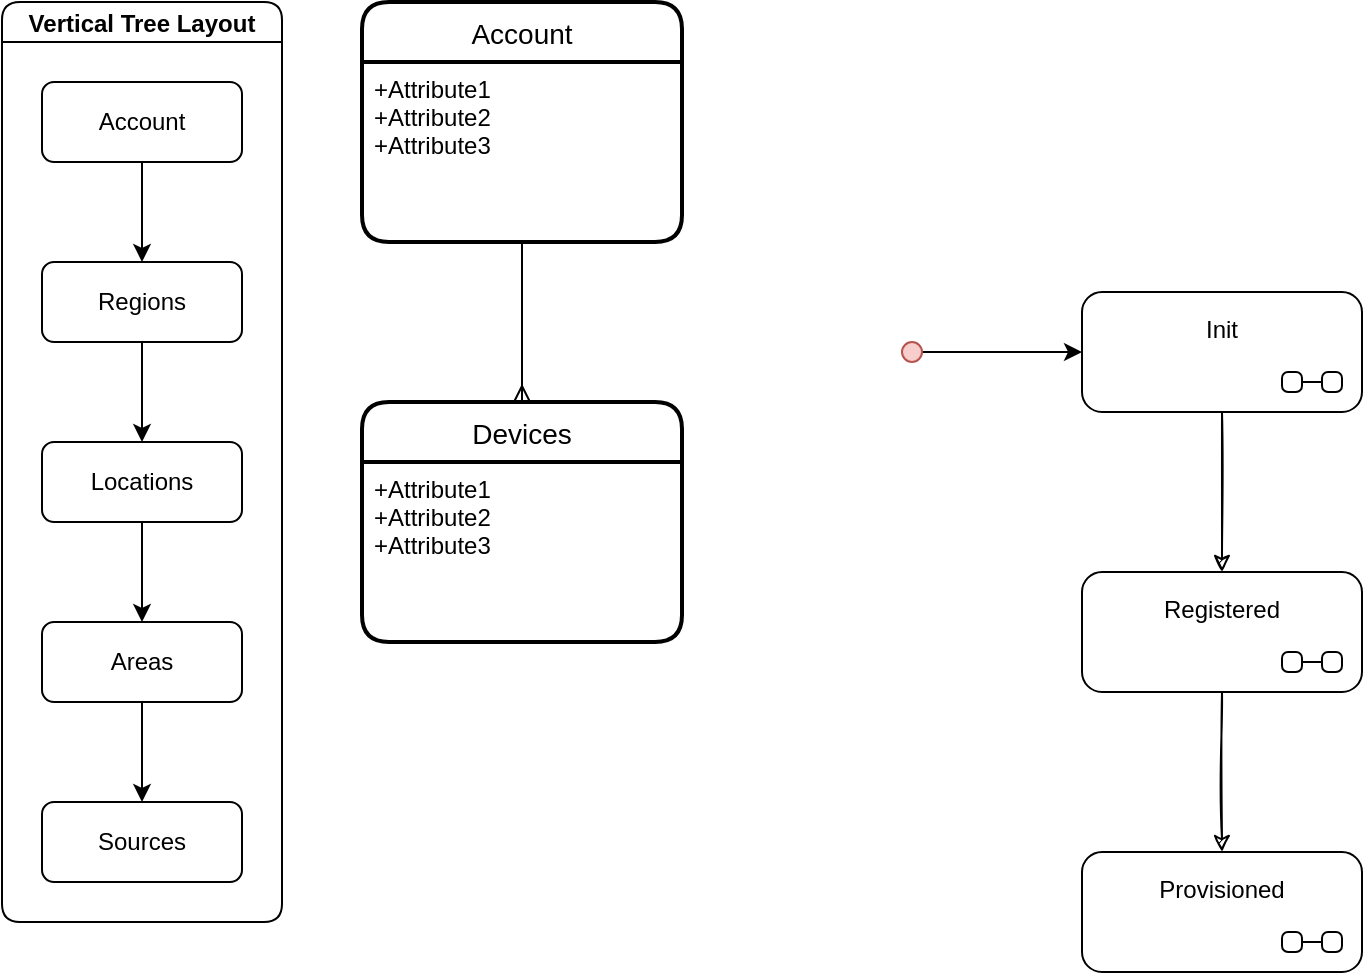 <mxfile version="19.0.0" type="github">
  <diagram id="LVEcW-Qs0OGT7WxNg7Wh" name="Page-1">
    <mxGraphModel dx="946" dy="687" grid="1" gridSize="10" guides="1" tooltips="1" connect="1" arrows="1" fold="1" page="1" pageScale="1" pageWidth="850" pageHeight="1100" math="0" shadow="0">
      <root>
        <mxCell id="0" />
        <mxCell id="1" parent="0" />
        <mxCell id="q5mR1AkeYdZxqQHor3hh-22" value="Vertical Tree Layout" style="swimlane;startSize=20;horizontal=1;childLayout=treeLayout;horizontalTree=0;resizable=0;containerType=tree;rounded=1;" vertex="1" parent="1">
          <mxGeometry x="40" y="40" width="140" height="460" as="geometry" />
        </mxCell>
        <mxCell id="q5mR1AkeYdZxqQHor3hh-23" value="Account" style="whiteSpace=wrap;html=1;rounded=1;" vertex="1" parent="q5mR1AkeYdZxqQHor3hh-22">
          <mxGeometry x="20" y="40" width="100" height="40" as="geometry" />
        </mxCell>
        <mxCell id="q5mR1AkeYdZxqQHor3hh-26" value="Regions" style="whiteSpace=wrap;html=1;rounded=1;" vertex="1" parent="q5mR1AkeYdZxqQHor3hh-22">
          <mxGeometry x="20" y="130" width="100" height="40" as="geometry" />
        </mxCell>
        <mxCell id="q5mR1AkeYdZxqQHor3hh-27" value="" style="edgeStyle=elbowEdgeStyle;elbow=vertical;html=1;rounded=1;curved=1;" edge="1" parent="q5mR1AkeYdZxqQHor3hh-22" source="q5mR1AkeYdZxqQHor3hh-23" target="q5mR1AkeYdZxqQHor3hh-26">
          <mxGeometry relative="1" as="geometry" />
        </mxCell>
        <mxCell id="q5mR1AkeYdZxqQHor3hh-28" value="" style="edgeStyle=elbowEdgeStyle;elbow=vertical;html=1;rounded=1;curved=1;" edge="1" target="q5mR1AkeYdZxqQHor3hh-29" source="q5mR1AkeYdZxqQHor3hh-26" parent="q5mR1AkeYdZxqQHor3hh-22">
          <mxGeometry relative="1" as="geometry">
            <mxPoint x="350" y="160" as="sourcePoint" />
          </mxGeometry>
        </mxCell>
        <mxCell id="q5mR1AkeYdZxqQHor3hh-29" value="Locations" style="whiteSpace=wrap;html=1;rounded=1;" vertex="1" parent="q5mR1AkeYdZxqQHor3hh-22">
          <mxGeometry x="20" y="220" width="100" height="40" as="geometry" />
        </mxCell>
        <mxCell id="q5mR1AkeYdZxqQHor3hh-30" value="" style="edgeStyle=elbowEdgeStyle;elbow=vertical;html=1;rounded=1;curved=1;" edge="1" target="q5mR1AkeYdZxqQHor3hh-31" source="q5mR1AkeYdZxqQHor3hh-29" parent="q5mR1AkeYdZxqQHor3hh-22">
          <mxGeometry relative="1" as="geometry">
            <mxPoint x="350" y="250" as="sourcePoint" />
          </mxGeometry>
        </mxCell>
        <mxCell id="q5mR1AkeYdZxqQHor3hh-31" value="Areas" style="whiteSpace=wrap;html=1;rounded=1;" vertex="1" parent="q5mR1AkeYdZxqQHor3hh-22">
          <mxGeometry x="20" y="310" width="100" height="40" as="geometry" />
        </mxCell>
        <mxCell id="q5mR1AkeYdZxqQHor3hh-32" value="" style="edgeStyle=elbowEdgeStyle;elbow=vertical;html=1;rounded=1;curved=1;" edge="1" target="q5mR1AkeYdZxqQHor3hh-33" source="q5mR1AkeYdZxqQHor3hh-31" parent="q5mR1AkeYdZxqQHor3hh-22">
          <mxGeometry relative="1" as="geometry">
            <mxPoint x="350" y="340" as="sourcePoint" />
          </mxGeometry>
        </mxCell>
        <mxCell id="q5mR1AkeYdZxqQHor3hh-33" value="Sources" style="whiteSpace=wrap;html=1;rounded=1;" vertex="1" parent="q5mR1AkeYdZxqQHor3hh-22">
          <mxGeometry x="20" y="400" width="100" height="40" as="geometry" />
        </mxCell>
        <mxCell id="q5mR1AkeYdZxqQHor3hh-40" value="" style="edgeStyle=orthogonalEdgeStyle;curved=1;rounded=1;orthogonalLoop=1;jettySize=auto;html=1;endArrow=ERmany;endFill=0;" edge="1" parent="1" source="q5mR1AkeYdZxqQHor3hh-34" target="q5mR1AkeYdZxqQHor3hh-38">
          <mxGeometry relative="1" as="geometry" />
        </mxCell>
        <mxCell id="q5mR1AkeYdZxqQHor3hh-34" value="Account" style="swimlane;childLayout=stackLayout;horizontal=1;startSize=30;horizontalStack=0;rounded=1;fontSize=14;fontStyle=0;strokeWidth=2;resizeParent=0;resizeLast=1;shadow=0;dashed=0;align=center;" vertex="1" parent="1">
          <mxGeometry x="220" y="40" width="160" height="120" as="geometry" />
        </mxCell>
        <mxCell id="q5mR1AkeYdZxqQHor3hh-35" value="+Attribute1&#xa;+Attribute2&#xa;+Attribute3" style="align=left;strokeColor=none;fillColor=none;spacingLeft=4;fontSize=12;verticalAlign=top;resizable=0;rotatable=0;part=1;rounded=1;" vertex="1" parent="q5mR1AkeYdZxqQHor3hh-34">
          <mxGeometry y="30" width="160" height="90" as="geometry" />
        </mxCell>
        <mxCell id="q5mR1AkeYdZxqQHor3hh-38" value="Devices" style="swimlane;childLayout=stackLayout;horizontal=1;startSize=30;horizontalStack=0;rounded=1;fontSize=14;fontStyle=0;strokeWidth=2;resizeParent=0;resizeLast=1;shadow=0;dashed=0;align=center;" vertex="1" parent="1">
          <mxGeometry x="220" y="240" width="160" height="120" as="geometry" />
        </mxCell>
        <mxCell id="q5mR1AkeYdZxqQHor3hh-39" value="+Attribute1&#xa;+Attribute2&#xa;+Attribute3" style="align=left;strokeColor=none;fillColor=none;spacingLeft=4;fontSize=12;verticalAlign=top;resizable=0;rotatable=0;part=1;rounded=1;" vertex="1" parent="q5mR1AkeYdZxqQHor3hh-38">
          <mxGeometry y="30" width="160" height="90" as="geometry" />
        </mxCell>
        <mxCell id="q5mR1AkeYdZxqQHor3hh-45" value="" style="edgeStyle=orthogonalEdgeStyle;curved=1;rounded=1;orthogonalLoop=1;jettySize=auto;html=1;" edge="1" parent="1" source="q5mR1AkeYdZxqQHor3hh-41" target="q5mR1AkeYdZxqQHor3hh-44">
          <mxGeometry relative="1" as="geometry" />
        </mxCell>
        <mxCell id="q5mR1AkeYdZxqQHor3hh-41" value="" style="ellipse;strokeColor=#b85450;rounded=1;shadow=0;sketch=0;fillColor=#f8cecc;" vertex="1" parent="1">
          <mxGeometry x="490" y="210" width="10" height="10" as="geometry" />
        </mxCell>
        <mxCell id="q5mR1AkeYdZxqQHor3hh-47" value="" style="edgeStyle=orthogonalEdgeStyle;curved=0;rounded=1;sketch=1;orthogonalLoop=1;jettySize=auto;html=1;" edge="1" parent="1" source="q5mR1AkeYdZxqQHor3hh-44" target="q5mR1AkeYdZxqQHor3hh-46">
          <mxGeometry relative="1" as="geometry" />
        </mxCell>
        <mxCell id="q5mR1AkeYdZxqQHor3hh-44" value="Init" style="shape=umlState;rounded=1;verticalAlign=top;spacingTop=5;umlStateSymbol=collapseState;absoluteArcSize=1;arcSize=10;" vertex="1" parent="1">
          <mxGeometry x="580" y="185" width="140" height="60" as="geometry" />
        </mxCell>
        <mxCell id="q5mR1AkeYdZxqQHor3hh-49" value="" style="edgeStyle=orthogonalEdgeStyle;curved=0;rounded=1;sketch=1;orthogonalLoop=1;jettySize=auto;html=1;" edge="1" parent="1" source="q5mR1AkeYdZxqQHor3hh-46" target="q5mR1AkeYdZxqQHor3hh-48">
          <mxGeometry relative="1" as="geometry" />
        </mxCell>
        <mxCell id="q5mR1AkeYdZxqQHor3hh-46" value="Registered" style="shape=umlState;rounded=1;verticalAlign=top;spacingTop=5;umlStateSymbol=collapseState;absoluteArcSize=1;arcSize=10;" vertex="1" parent="1">
          <mxGeometry x="580" y="325" width="140" height="60" as="geometry" />
        </mxCell>
        <mxCell id="q5mR1AkeYdZxqQHor3hh-48" value="Provisioned" style="shape=umlState;rounded=1;verticalAlign=top;spacingTop=5;umlStateSymbol=collapseState;absoluteArcSize=1;arcSize=10;" vertex="1" parent="1">
          <mxGeometry x="580" y="465" width="140" height="60" as="geometry" />
        </mxCell>
      </root>
    </mxGraphModel>
  </diagram>
</mxfile>

